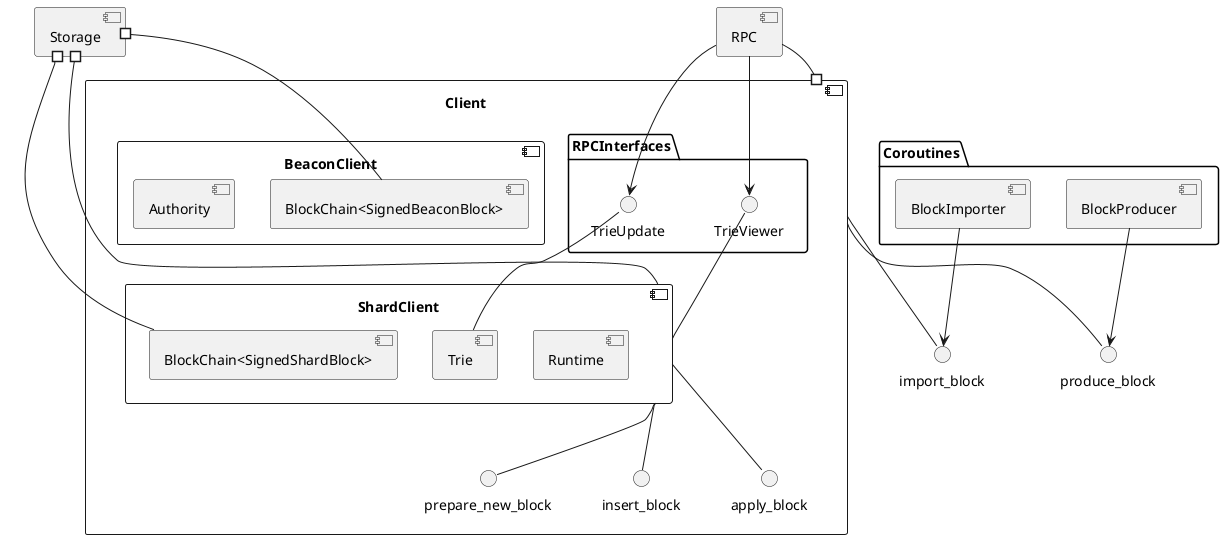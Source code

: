 @startuml

' Use PlantUML plugin to view: https://plugins.jetbrains.com/plugin/7017-plantuml-integration
' See syntax here: http://plantuml.com/component-diagram

[Storage]

component Client {
   component BeaconClient {
        [BlockChain<SignedBeaconBlock>] as BeaconChain
        [Authority]
        }

   component ShardClient {
     [Runtime]
     [Trie]
     [BlockChain<SignedShardBlock>] as ShardChain
   }
   ShardClient -- prepare_new_block
   ShardClient -- insert_block
   ShardClient -- apply_block

   package RPCInterfaces {
   TrieUpdate -- Trie
   TrieViewer -- ShardClient
   }
}

Client -- produce_block
Client -- import_block

Storage #-- ShardChain
Storage #-- BeaconChain
Storage #-- ShardClient


package Coroutines {
    [BlockProducer] --> produce_block
    [BlockImporter] --> import_block
}


[RPC]
RPC --> TrieViewer
RPC --> TrieUpdate
Client #-- RPC

@enduml
